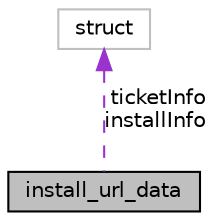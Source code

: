 digraph "install_url_data"
{
  edge [fontname="Helvetica",fontsize="10",labelfontname="Helvetica",labelfontsize="10"];
  node [fontname="Helvetica",fontsize="10",shape=record];
  Node1 [label="install_url_data",height=0.2,width=0.4,color="black", fillcolor="grey75", style="filled" fontcolor="black"];
  Node2 -> Node1 [dir="back",color="darkorchid3",fontsize="10",style="dashed",label=" ticketInfo\ninstallInfo" ,fontname="Helvetica"];
  Node2 [label="struct",height=0.2,width=0.4,color="grey75", fillcolor="white", style="filled"];
}

